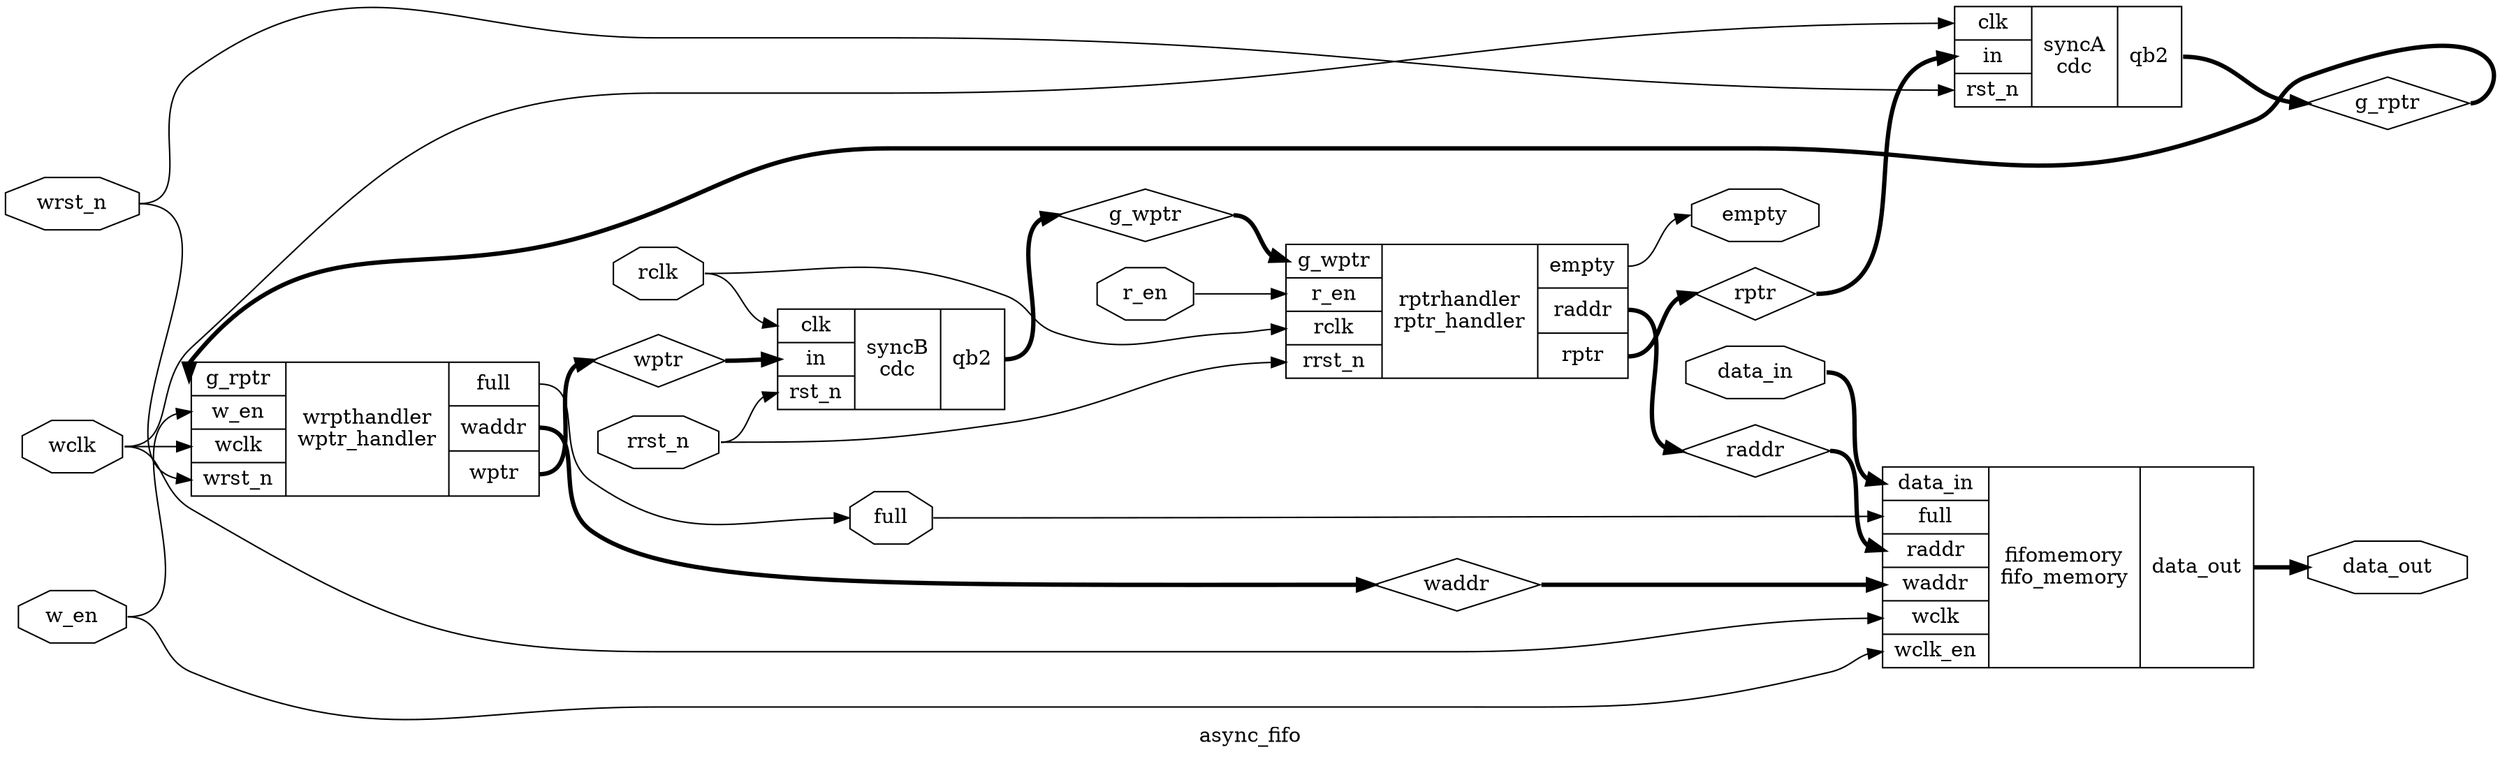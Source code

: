 digraph "async_fifo" {
label="async_fifo";
rankdir="LR";
remincross=true;
n1 [ shape=octagon, label="data_in", color="black", fontcolor="black"];
n2 [ shape=octagon, label="data_out", color="black", fontcolor="black"];
n3 [ shape=octagon, label="empty", color="black", fontcolor="black"];
n4 [ shape=octagon, label="full", color="black", fontcolor="black"];
n5 [ shape=diamond, label="g_rptr", color="black", fontcolor="black"];
n6 [ shape=diamond, label="g_wptr", color="black", fontcolor="black"];
n7 [ shape=octagon, label="r_en", color="black", fontcolor="black"];
n8 [ shape=diamond, label="raddr", color="black", fontcolor="black"];
n9 [ shape=octagon, label="rclk", color="black", fontcolor="black"];
n10 [ shape=diamond, label="rptr", color="black", fontcolor="black"];
n11 [ shape=octagon, label="rrst_n", color="black", fontcolor="black"];
n12 [ shape=octagon, label="w_en", color="black", fontcolor="black"];
n13 [ shape=diamond, label="waddr", color="black", fontcolor="black"];
n14 [ shape=octagon, label="wclk", color="black", fontcolor="black"];
n15 [ shape=diamond, label="wptr", color="black", fontcolor="black"];
n16 [ shape=octagon, label="wrst_n", color="black", fontcolor="black"];
c18 [ shape=record, label="{{<p1> data_in|<p4> full|<p8> raddr|<p13> waddr|<p14> wclk|<p17> wclk_en}|fifomemory\nfifo_memory|{<p2> data_out}}",  ];
c19 [ shape=record, label="{{<p6> g_wptr|<p7> r_en|<p9> rclk|<p11> rrst_n}|rptrhandler\nrptr_handler|{<p3> empty|<p8> raddr|<p10> rptr}}",  ];
c24 [ shape=record, label="{{<p20> clk|<p21> in|<p22> rst_n}|syncA\ncdc|{<p23> qb2}}",  ];
c25 [ shape=record, label="{{<p20> clk|<p21> in|<p22> rst_n}|syncB\ncdc|{<p23> qb2}}",  ];
c26 [ shape=record, label="{{<p5> g_rptr|<p12> w_en|<p14> wclk|<p16> wrst_n}|wrpthandler\nwptr_handler|{<p4> full|<p13> waddr|<p15> wptr}}",  ];
n1:e -> c18:p1:w [color="black", fontcolor="black", style="setlinewidth(3)", label=""];
c19:p10:e -> n10:w [color="black", fontcolor="black", style="setlinewidth(3)", label=""];
n10:e -> c24:p21:w [color="black", fontcolor="black", style="setlinewidth(3)", label=""];
n11:e -> c19:p11:w [color="black", fontcolor="black", label=""];
n11:e -> c25:p22:w [color="black", fontcolor="black", label=""];
n12:e -> c18:p17:w [color="black", fontcolor="black", label=""];
n12:e -> c26:p12:w [color="black", fontcolor="black", label=""];
c26:p13:e -> n13:w [color="black", fontcolor="black", style="setlinewidth(3)", label=""];
n13:e -> c18:p13:w [color="black", fontcolor="black", style="setlinewidth(3)", label=""];
n14:e -> c18:p14:w [color="black", fontcolor="black", label=""];
n14:e -> c24:p20:w [color="black", fontcolor="black", label=""];
n14:e -> c26:p14:w [color="black", fontcolor="black", label=""];
c26:p15:e -> n15:w [color="black", fontcolor="black", style="setlinewidth(3)", label=""];
n15:e -> c25:p21:w [color="black", fontcolor="black", style="setlinewidth(3)", label=""];
n16:e -> c24:p22:w [color="black", fontcolor="black", label=""];
n16:e -> c26:p16:w [color="black", fontcolor="black", label=""];
c18:p2:e -> n2:w [color="black", fontcolor="black", style="setlinewidth(3)", label=""];
c19:p3:e -> n3:w [color="black", fontcolor="black", label=""];
c26:p4:e -> n4:w [color="black", fontcolor="black", label=""];
n4:e -> c18:p4:w [color="black", fontcolor="black", label=""];
c24:p23:e -> n5:w [color="black", fontcolor="black", style="setlinewidth(3)", label=""];
n5:e -> c26:p5:w [color="black", fontcolor="black", style="setlinewidth(3)", label=""];
c25:p23:e -> n6:w [color="black", fontcolor="black", style="setlinewidth(3)", label=""];
n6:e -> c19:p6:w [color="black", fontcolor="black", style="setlinewidth(3)", label=""];
n7:e -> c19:p7:w [color="black", fontcolor="black", label=""];
c19:p8:e -> n8:w [color="black", fontcolor="black", style="setlinewidth(3)", label=""];
n8:e -> c18:p8:w [color="black", fontcolor="black", style="setlinewidth(3)", label=""];
n9:e -> c19:p9:w [color="black", fontcolor="black", label=""];
n9:e -> c25:p20:w [color="black", fontcolor="black", label=""];
}
